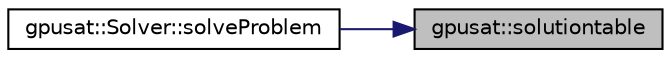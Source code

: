 digraph "gpusat::solutiontable"
{
 // INTERACTIVE_SVG=YES
 // LATEX_PDF_SIZE
  edge [fontname="Helvetica",fontsize="10",labelfontname="Helvetica",labelfontsize="10"];
  node [fontname="Helvetica",fontsize="10",shape=record];
  rankdir="RL";
  Node1 [label="gpusat::solutiontable",height=0.2,width=0.4,color="black", fillcolor="grey75", style="filled", fontcolor="black",tooltip="Generate a formatted stringoutput for a solved node with solutions."];
  Node1 -> Node2 [dir="back",color="midnightblue",fontsize="10",style="solid"];
  Node2 [label="gpusat::Solver::solveProblem",height=0.2,width=0.4,color="black", fillcolor="white", style="filled",URL="$classgpusat_1_1_solver.html#ae0fed660431502c4ff23b011de6207ca",tooltip="Solves the sat formula with a given decomposition."];
}
